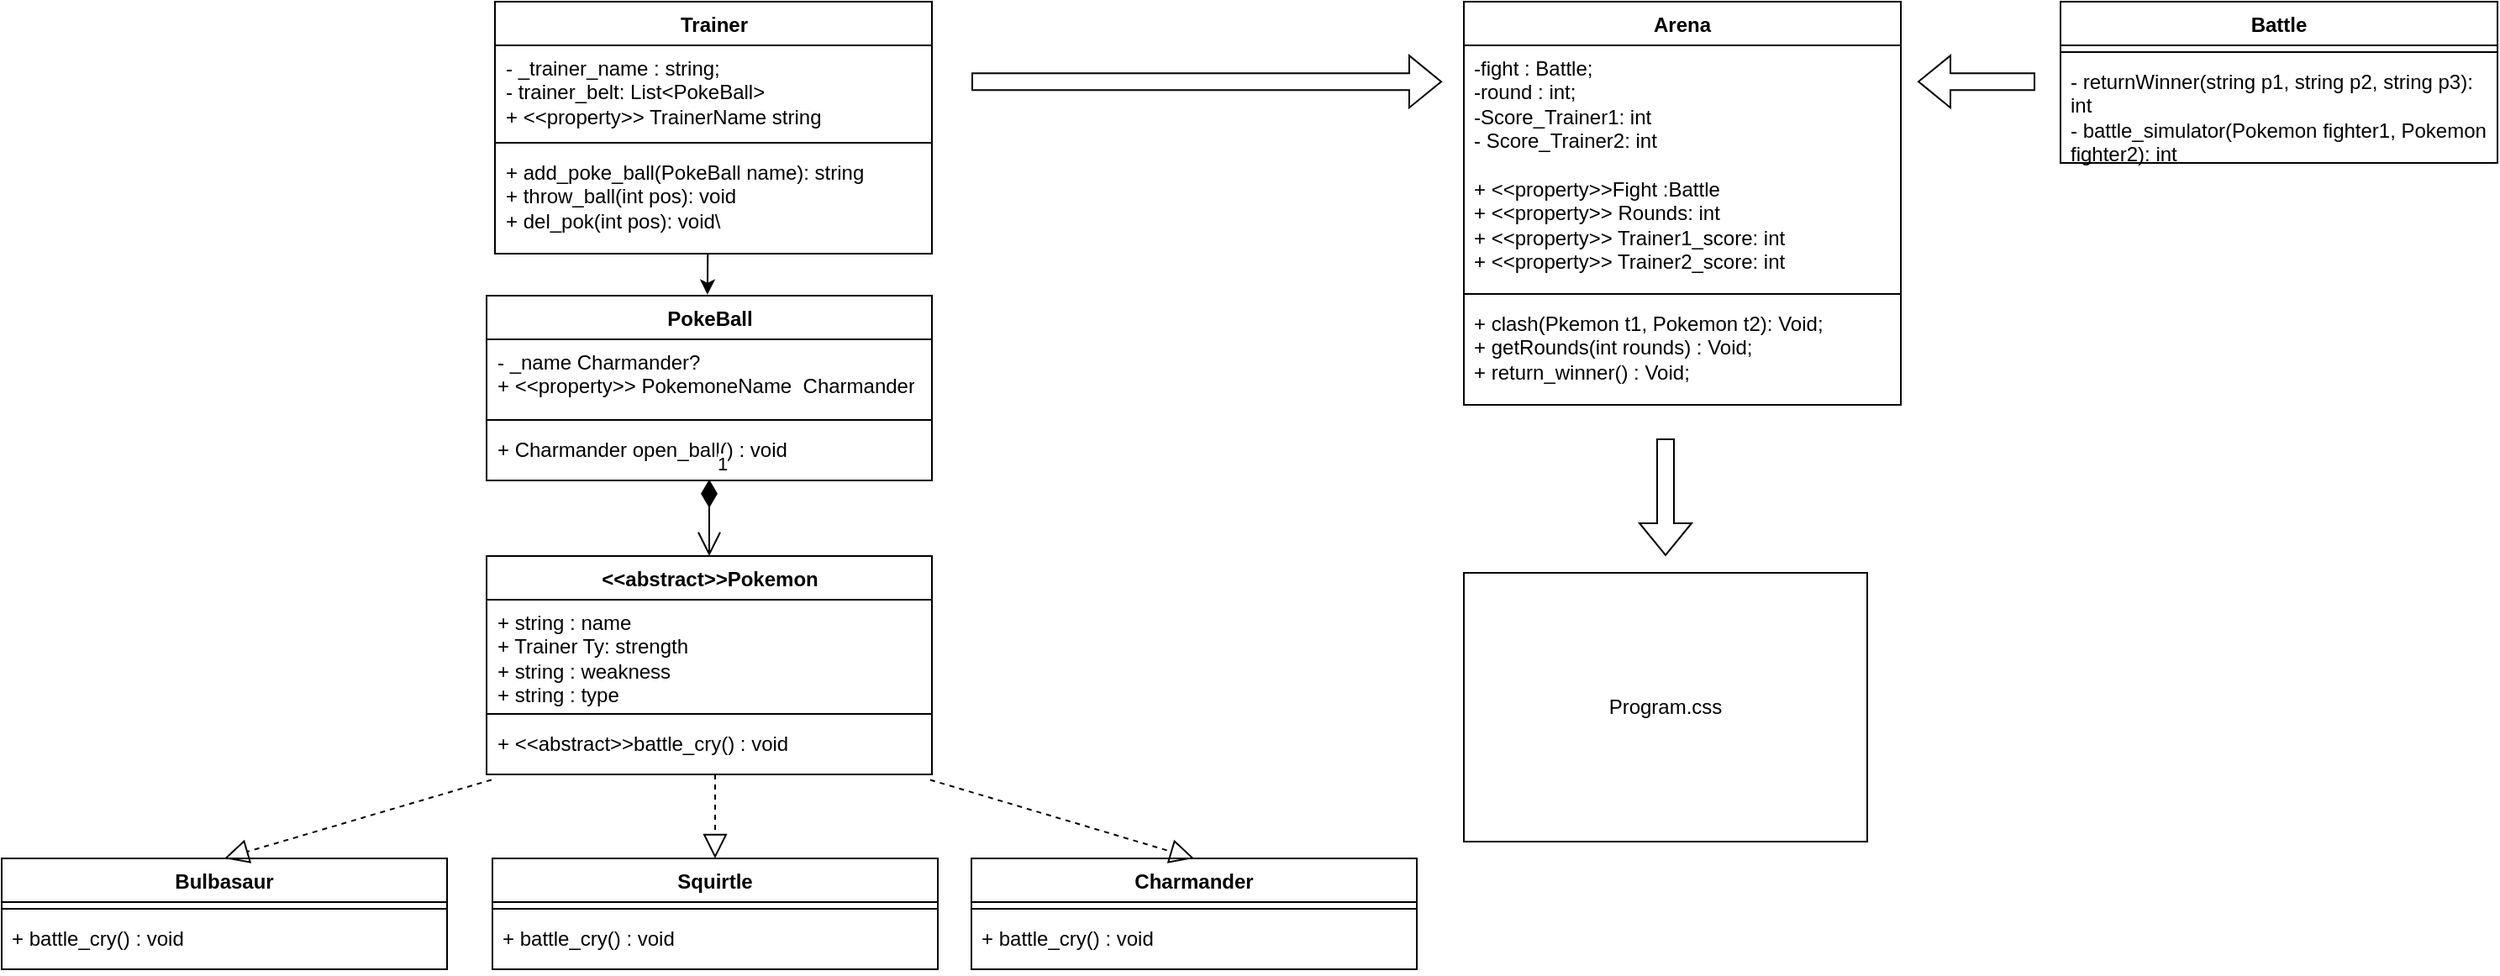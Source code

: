 <mxfile version="23.0.1" type="device">
  <diagram name="Page-1" id="Y9rIGBoUz7_JHOV5q7bZ">
    <mxGraphModel dx="1615" dy="815" grid="1" gridSize="10" guides="1" tooltips="1" connect="1" arrows="1" fold="1" page="1" pageScale="1" pageWidth="850" pageHeight="1100" math="0" shadow="0">
      <root>
        <mxCell id="0" />
        <mxCell id="1" parent="0" />
        <mxCell id="epPDwFG2d8DIL-28xFb8-23" value="Trainer" style="swimlane;fontStyle=1;align=center;verticalAlign=top;childLayout=stackLayout;horizontal=1;startSize=26;horizontalStack=0;resizeParent=1;resizeParentMax=0;resizeLast=0;collapsible=1;marginBottom=0;whiteSpace=wrap;html=1;" parent="1" vertex="1">
          <mxGeometry x="343.5" y="50" width="260" height="150" as="geometry" />
        </mxCell>
        <mxCell id="epPDwFG2d8DIL-28xFb8-24" value="- _trainer_name : string;&lt;br&gt;- trainer_belt: List&amp;lt;PokeBall&amp;gt;&amp;nbsp;&lt;br&gt;+ &amp;lt;&amp;lt;property&amp;gt;&amp;gt; TrainerName string" style="text;strokeColor=none;fillColor=none;align=left;verticalAlign=top;spacingLeft=4;spacingRight=4;overflow=hidden;rotatable=0;points=[[0,0.5],[1,0.5]];portConstraint=eastwest;whiteSpace=wrap;html=1;" parent="epPDwFG2d8DIL-28xFb8-23" vertex="1">
          <mxGeometry y="26" width="260" height="54" as="geometry" />
        </mxCell>
        <mxCell id="epPDwFG2d8DIL-28xFb8-25" value="" style="line;strokeWidth=1;fillColor=none;align=left;verticalAlign=middle;spacingTop=-1;spacingLeft=3;spacingRight=3;rotatable=0;labelPosition=right;points=[];portConstraint=eastwest;strokeColor=inherit;" parent="epPDwFG2d8DIL-28xFb8-23" vertex="1">
          <mxGeometry y="80" width="260" height="8" as="geometry" />
        </mxCell>
        <mxCell id="epPDwFG2d8DIL-28xFb8-26" value="+ add_poke_ball(PokeBall name): string&lt;br&gt;+ throw_ball(int pos): void&lt;br&gt;+ del_pok(int pos): void\&lt;br&gt;" style="text;strokeColor=none;fillColor=none;align=left;verticalAlign=top;spacingLeft=4;spacingRight=4;overflow=hidden;rotatable=0;points=[[0,0.5],[1,0.5]];portConstraint=eastwest;whiteSpace=wrap;html=1;" parent="epPDwFG2d8DIL-28xFb8-23" vertex="1">
          <mxGeometry y="88" width="260" height="62" as="geometry" />
        </mxCell>
        <mxCell id="oWqvrSFfo0qbm33r79sm-7" value="PokeBall" style="swimlane;fontStyle=1;align=center;verticalAlign=top;childLayout=stackLayout;horizontal=1;startSize=26;horizontalStack=0;resizeParent=1;resizeParentMax=0;resizeLast=0;collapsible=1;marginBottom=0;whiteSpace=wrap;html=1;" parent="1" vertex="1">
          <mxGeometry x="338.5" y="225" width="265" height="110" as="geometry" />
        </mxCell>
        <mxCell id="oWqvrSFfo0qbm33r79sm-8" value="- _name Charmander?&lt;br&gt;+ &amp;lt;&amp;lt;property&amp;gt;&amp;gt; PokemoneName&amp;nbsp; Charmander" style="text;strokeColor=none;fillColor=none;align=left;verticalAlign=top;spacingLeft=4;spacingRight=4;overflow=hidden;rotatable=0;points=[[0,0.5],[1,0.5]];portConstraint=eastwest;whiteSpace=wrap;html=1;" parent="oWqvrSFfo0qbm33r79sm-7" vertex="1">
          <mxGeometry y="26" width="265" height="44" as="geometry" />
        </mxCell>
        <mxCell id="oWqvrSFfo0qbm33r79sm-9" value="" style="line;strokeWidth=1;fillColor=none;align=left;verticalAlign=middle;spacingTop=-1;spacingLeft=3;spacingRight=3;rotatable=0;labelPosition=right;points=[];portConstraint=eastwest;strokeColor=inherit;" parent="oWqvrSFfo0qbm33r79sm-7" vertex="1">
          <mxGeometry y="70" width="265" height="8" as="geometry" />
        </mxCell>
        <mxCell id="oWqvrSFfo0qbm33r79sm-10" value="+ Charmander open_ball() : void" style="text;strokeColor=none;fillColor=none;align=left;verticalAlign=top;spacingLeft=4;spacingRight=4;overflow=hidden;rotatable=0;points=[[0,0.5],[1,0.5]];portConstraint=eastwest;whiteSpace=wrap;html=1;" parent="oWqvrSFfo0qbm33r79sm-7" vertex="1">
          <mxGeometry y="78" width="265" height="32" as="geometry" />
        </mxCell>
        <mxCell id="oWqvrSFfo0qbm33r79sm-11" value="&amp;lt;&amp;lt;abstract&amp;gt;&amp;gt;Pokemon" style="swimlane;fontStyle=1;align=center;verticalAlign=top;childLayout=stackLayout;horizontal=1;startSize=26;horizontalStack=0;resizeParent=1;resizeParentMax=0;resizeLast=0;collapsible=1;marginBottom=0;whiteSpace=wrap;html=1;" parent="1" vertex="1">
          <mxGeometry x="338.5" y="380" width="265" height="130" as="geometry" />
        </mxCell>
        <mxCell id="oWqvrSFfo0qbm33r79sm-12" value="+ string : name&lt;br&gt;+ Trainer Ty: strength&lt;br&gt;+ string : weakness&lt;br&gt;+ string : type" style="text;strokeColor=none;fillColor=none;align=left;verticalAlign=top;spacingLeft=4;spacingRight=4;overflow=hidden;rotatable=0;points=[[0,0.5],[1,0.5]];portConstraint=eastwest;whiteSpace=wrap;html=1;" parent="oWqvrSFfo0qbm33r79sm-11" vertex="1">
          <mxGeometry y="26" width="265" height="64" as="geometry" />
        </mxCell>
        <mxCell id="oWqvrSFfo0qbm33r79sm-13" value="" style="line;strokeWidth=1;fillColor=none;align=left;verticalAlign=middle;spacingTop=-1;spacingLeft=3;spacingRight=3;rotatable=0;labelPosition=right;points=[];portConstraint=eastwest;strokeColor=inherit;" parent="oWqvrSFfo0qbm33r79sm-11" vertex="1">
          <mxGeometry y="90" width="265" height="8" as="geometry" />
        </mxCell>
        <mxCell id="oWqvrSFfo0qbm33r79sm-14" value="+ &amp;lt;&amp;lt;abstract&amp;gt;&amp;gt;battle_cry() : void" style="text;strokeColor=none;fillColor=none;align=left;verticalAlign=top;spacingLeft=4;spacingRight=4;overflow=hidden;rotatable=0;points=[[0,0.5],[1,0.5]];portConstraint=eastwest;whiteSpace=wrap;html=1;" parent="oWqvrSFfo0qbm33r79sm-11" vertex="1">
          <mxGeometry y="98" width="265" height="32" as="geometry" />
        </mxCell>
        <mxCell id="oWqvrSFfo0qbm33r79sm-15" value="" style="endArrow=classic;html=1;rounded=0;entryX=0.496;entryY=-0.006;entryDx=0;entryDy=0;entryPerimeter=0;exitX=0.487;exitY=1.004;exitDx=0;exitDy=0;exitPerimeter=0;" parent="1" source="epPDwFG2d8DIL-28xFb8-26" target="oWqvrSFfo0qbm33r79sm-7" edge="1">
          <mxGeometry width="50" height="50" relative="1" as="geometry">
            <mxPoint x="477.5" y="200" as="sourcePoint" />
            <mxPoint x="528.5" y="150" as="targetPoint" />
          </mxGeometry>
        </mxCell>
        <mxCell id="JsTc6KKysYC90Tb6fXOD-1" value="Squirtle" style="swimlane;fontStyle=1;align=center;verticalAlign=top;childLayout=stackLayout;horizontal=1;startSize=26;horizontalStack=0;resizeParent=1;resizeParentMax=0;resizeLast=0;collapsible=1;marginBottom=0;whiteSpace=wrap;html=1;" parent="1" vertex="1">
          <mxGeometry x="342" y="560" width="265" height="66" as="geometry" />
        </mxCell>
        <mxCell id="JsTc6KKysYC90Tb6fXOD-3" value="" style="line;strokeWidth=1;fillColor=none;align=left;verticalAlign=middle;spacingTop=-1;spacingLeft=3;spacingRight=3;rotatable=0;labelPosition=right;points=[];portConstraint=eastwest;strokeColor=inherit;" parent="JsTc6KKysYC90Tb6fXOD-1" vertex="1">
          <mxGeometry y="26" width="265" height="8" as="geometry" />
        </mxCell>
        <mxCell id="JsTc6KKysYC90Tb6fXOD-4" value="+ battle_cry() : void" style="text;strokeColor=none;fillColor=none;align=left;verticalAlign=top;spacingLeft=4;spacingRight=4;overflow=hidden;rotatable=0;points=[[0,0.5],[1,0.5]];portConstraint=eastwest;whiteSpace=wrap;html=1;" parent="JsTc6KKysYC90Tb6fXOD-1" vertex="1">
          <mxGeometry y="34" width="265" height="32" as="geometry" />
        </mxCell>
        <mxCell id="JsTc6KKysYC90Tb6fXOD-5" value="Bulbasaur" style="swimlane;fontStyle=1;align=center;verticalAlign=top;childLayout=stackLayout;horizontal=1;startSize=26;horizontalStack=0;resizeParent=1;resizeParentMax=0;resizeLast=0;collapsible=1;marginBottom=0;whiteSpace=wrap;html=1;" parent="1" vertex="1">
          <mxGeometry x="50" y="560" width="265" height="66" as="geometry" />
        </mxCell>
        <mxCell id="JsTc6KKysYC90Tb6fXOD-7" value="" style="line;strokeWidth=1;fillColor=none;align=left;verticalAlign=middle;spacingTop=-1;spacingLeft=3;spacingRight=3;rotatable=0;labelPosition=right;points=[];portConstraint=eastwest;strokeColor=inherit;" parent="JsTc6KKysYC90Tb6fXOD-5" vertex="1">
          <mxGeometry y="26" width="265" height="8" as="geometry" />
        </mxCell>
        <mxCell id="JsTc6KKysYC90Tb6fXOD-8" value="+ battle_cry() : void" style="text;strokeColor=none;fillColor=none;align=left;verticalAlign=top;spacingLeft=4;spacingRight=4;overflow=hidden;rotatable=0;points=[[0,0.5],[1,0.5]];portConstraint=eastwest;whiteSpace=wrap;html=1;" parent="JsTc6KKysYC90Tb6fXOD-5" vertex="1">
          <mxGeometry y="34" width="265" height="32" as="geometry" />
        </mxCell>
        <mxCell id="JsTc6KKysYC90Tb6fXOD-9" value="Charmander" style="swimlane;fontStyle=1;align=center;verticalAlign=top;childLayout=stackLayout;horizontal=1;startSize=26;horizontalStack=0;resizeParent=1;resizeParentMax=0;resizeLast=0;collapsible=1;marginBottom=0;whiteSpace=wrap;html=1;" parent="1" vertex="1">
          <mxGeometry x="627" y="560" width="265" height="66" as="geometry" />
        </mxCell>
        <mxCell id="JsTc6KKysYC90Tb6fXOD-11" value="" style="line;strokeWidth=1;fillColor=none;align=left;verticalAlign=middle;spacingTop=-1;spacingLeft=3;spacingRight=3;rotatable=0;labelPosition=right;points=[];portConstraint=eastwest;strokeColor=inherit;" parent="JsTc6KKysYC90Tb6fXOD-9" vertex="1">
          <mxGeometry y="26" width="265" height="8" as="geometry" />
        </mxCell>
        <mxCell id="JsTc6KKysYC90Tb6fXOD-12" value="+ battle_cry() : void" style="text;strokeColor=none;fillColor=none;align=left;verticalAlign=top;spacingLeft=4;spacingRight=4;overflow=hidden;rotatable=0;points=[[0,0.5],[1,0.5]];portConstraint=eastwest;whiteSpace=wrap;html=1;" parent="JsTc6KKysYC90Tb6fXOD-9" vertex="1">
          <mxGeometry y="34" width="265" height="32" as="geometry" />
        </mxCell>
        <mxCell id="JsTc6KKysYC90Tb6fXOD-13" value="1" style="endArrow=open;html=1;endSize=12;startArrow=diamondThin;startSize=14;startFill=1;edgeStyle=orthogonalEdgeStyle;align=left;verticalAlign=bottom;rounded=0;entryX=0.5;entryY=0;entryDx=0;entryDy=0;exitX=0.5;exitY=0.982;exitDx=0;exitDy=0;exitPerimeter=0;" parent="1" source="oWqvrSFfo0qbm33r79sm-10" target="oWqvrSFfo0qbm33r79sm-11" edge="1">
          <mxGeometry x="-1" y="3" relative="1" as="geometry">
            <mxPoint x="453.5" y="340" as="sourcePoint" />
            <mxPoint x="553.5" y="520" as="targetPoint" />
          </mxGeometry>
        </mxCell>
        <mxCell id="JsTc6KKysYC90Tb6fXOD-15" value="" style="endArrow=block;dashed=1;endFill=0;endSize=12;html=1;rounded=0;entryX=0.5;entryY=0;entryDx=0;entryDy=0;" parent="1" target="JsTc6KKysYC90Tb6fXOD-1" edge="1">
          <mxGeometry width="160" relative="1" as="geometry">
            <mxPoint x="474.5" y="510" as="sourcePoint" />
            <mxPoint x="443.5" y="610" as="targetPoint" />
          </mxGeometry>
        </mxCell>
        <mxCell id="JsTc6KKysYC90Tb6fXOD-16" value="" style="endArrow=block;dashed=1;endFill=0;endSize=12;html=1;rounded=0;exitX=0.011;exitY=1.101;exitDx=0;exitDy=0;exitPerimeter=0;entryX=0.5;entryY=0;entryDx=0;entryDy=0;" parent="1" source="oWqvrSFfo0qbm33r79sm-14" target="JsTc6KKysYC90Tb6fXOD-5" edge="1">
          <mxGeometry width="160" relative="1" as="geometry">
            <mxPoint x="343.5" y="600" as="sourcePoint" />
            <mxPoint x="503.5" y="600" as="targetPoint" />
          </mxGeometry>
        </mxCell>
        <mxCell id="JsTc6KKysYC90Tb6fXOD-18" value="" style="endArrow=block;dashed=1;endFill=0;endSize=12;html=1;rounded=0;exitX=0.996;exitY=1.101;exitDx=0;exitDy=0;exitPerimeter=0;entryX=0.5;entryY=0;entryDx=0;entryDy=0;" parent="1" source="oWqvrSFfo0qbm33r79sm-14" target="JsTc6KKysYC90Tb6fXOD-9" edge="1">
          <mxGeometry width="160" relative="1" as="geometry">
            <mxPoint x="633.5" y="700" as="sourcePoint" />
            <mxPoint x="473.5" y="770" as="targetPoint" />
          </mxGeometry>
        </mxCell>
        <mxCell id="7DaxF8sJSHXXXkoitPvN-1" value="Arena" style="swimlane;fontStyle=1;align=center;verticalAlign=top;childLayout=stackLayout;horizontal=1;startSize=26;horizontalStack=0;resizeParent=1;resizeParentMax=0;resizeLast=0;collapsible=1;marginBottom=0;whiteSpace=wrap;html=1;" parent="1" vertex="1">
          <mxGeometry x="920" y="50" width="260" height="240" as="geometry" />
        </mxCell>
        <mxCell id="7DaxF8sJSHXXXkoitPvN-2" value="-fight : Battle;&lt;br&gt;-round : int;&lt;br&gt;-Score_Trainer1: int&lt;br&gt;- Score_Trainer2: int&lt;br&gt;&lt;br&gt;+ &amp;lt;&amp;lt;property&amp;gt;&amp;gt;Fight :Battle&lt;br&gt;+ &amp;lt;&amp;lt;property&amp;gt;&amp;gt; Rounds: int&amp;nbsp;&lt;br&gt;+ &amp;lt;&amp;lt;property&amp;gt;&amp;gt; Trainer1_score: int&amp;nbsp;&lt;br&gt;+ &amp;lt;&amp;lt;property&amp;gt;&amp;gt; Trainer2_score: int" style="text;strokeColor=none;fillColor=none;align=left;verticalAlign=top;spacingLeft=4;spacingRight=4;overflow=hidden;rotatable=0;points=[[0,0.5],[1,0.5]];portConstraint=eastwest;whiteSpace=wrap;html=1;" parent="7DaxF8sJSHXXXkoitPvN-1" vertex="1">
          <mxGeometry y="26" width="260" height="144" as="geometry" />
        </mxCell>
        <mxCell id="7DaxF8sJSHXXXkoitPvN-3" value="" style="line;strokeWidth=1;fillColor=none;align=left;verticalAlign=middle;spacingTop=-1;spacingLeft=3;spacingRight=3;rotatable=0;labelPosition=right;points=[];portConstraint=eastwest;strokeColor=inherit;" parent="7DaxF8sJSHXXXkoitPvN-1" vertex="1">
          <mxGeometry y="170" width="260" height="8" as="geometry" />
        </mxCell>
        <mxCell id="7DaxF8sJSHXXXkoitPvN-4" value="+ clash(Pkemon t1, Pokemon t2): Void;&lt;br&gt;+ getRounds(int rounds) : Void;&lt;br&gt;+ return_winner() : Void;" style="text;strokeColor=none;fillColor=none;align=left;verticalAlign=top;spacingLeft=4;spacingRight=4;overflow=hidden;rotatable=0;points=[[0,0.5],[1,0.5]];portConstraint=eastwest;whiteSpace=wrap;html=1;" parent="7DaxF8sJSHXXXkoitPvN-1" vertex="1">
          <mxGeometry y="178" width="260" height="62" as="geometry" />
        </mxCell>
        <mxCell id="7DaxF8sJSHXXXkoitPvN-15" value="" style="shape=flexArrow;endArrow=classic;html=1;rounded=0;" parent="7DaxF8sJSHXXXkoitPvN-1" edge="1">
          <mxGeometry width="50" height="50" relative="1" as="geometry">
            <mxPoint x="120" y="260" as="sourcePoint" />
            <mxPoint x="120" y="330" as="targetPoint" />
          </mxGeometry>
        </mxCell>
        <mxCell id="7DaxF8sJSHXXXkoitPvN-6" value="" style="shape=flexArrow;endArrow=classic;html=1;rounded=0;" parent="1" edge="1">
          <mxGeometry width="50" height="50" relative="1" as="geometry">
            <mxPoint x="627" y="97.58" as="sourcePoint" />
            <mxPoint x="907" y="97.58" as="targetPoint" />
          </mxGeometry>
        </mxCell>
        <mxCell id="7DaxF8sJSHXXXkoitPvN-8" value="Battle" style="swimlane;fontStyle=1;align=center;verticalAlign=top;childLayout=stackLayout;horizontal=1;startSize=26;horizontalStack=0;resizeParent=1;resizeParentMax=0;resizeLast=0;collapsible=1;marginBottom=0;whiteSpace=wrap;html=1;" parent="1" vertex="1">
          <mxGeometry x="1275" y="50" width="260" height="96" as="geometry" />
        </mxCell>
        <mxCell id="7DaxF8sJSHXXXkoitPvN-10" value="" style="line;strokeWidth=1;fillColor=none;align=left;verticalAlign=middle;spacingTop=-1;spacingLeft=3;spacingRight=3;rotatable=0;labelPosition=right;points=[];portConstraint=eastwest;strokeColor=inherit;" parent="7DaxF8sJSHXXXkoitPvN-8" vertex="1">
          <mxGeometry y="26" width="260" height="8" as="geometry" />
        </mxCell>
        <mxCell id="7DaxF8sJSHXXXkoitPvN-11" value="-&amp;nbsp;returnWinner(string p1, string p2, string p3): int&lt;br&gt;-&amp;nbsp;battle_simulator(Pokemon fighter1, Pokemon fighter2): int" style="text;strokeColor=none;fillColor=none;align=left;verticalAlign=top;spacingLeft=4;spacingRight=4;overflow=hidden;rotatable=0;points=[[0,0.5],[1,0.5]];portConstraint=eastwest;whiteSpace=wrap;html=1;" parent="7DaxF8sJSHXXXkoitPvN-8" vertex="1">
          <mxGeometry y="34" width="260" height="62" as="geometry" />
        </mxCell>
        <mxCell id="7DaxF8sJSHXXXkoitPvN-12" value="" style="shape=flexArrow;endArrow=classic;html=1;rounded=0;" parent="1" edge="1">
          <mxGeometry width="50" height="50" relative="1" as="geometry">
            <mxPoint x="1260" y="97.58" as="sourcePoint" />
            <mxPoint x="1190" y="97.58" as="targetPoint" />
          </mxGeometry>
        </mxCell>
        <mxCell id="7DaxF8sJSHXXXkoitPvN-13" value="Program.css" style="rounded=0;whiteSpace=wrap;html=1;" parent="1" vertex="1">
          <mxGeometry x="920" y="390" width="240" height="160" as="geometry" />
        </mxCell>
      </root>
    </mxGraphModel>
  </diagram>
</mxfile>
